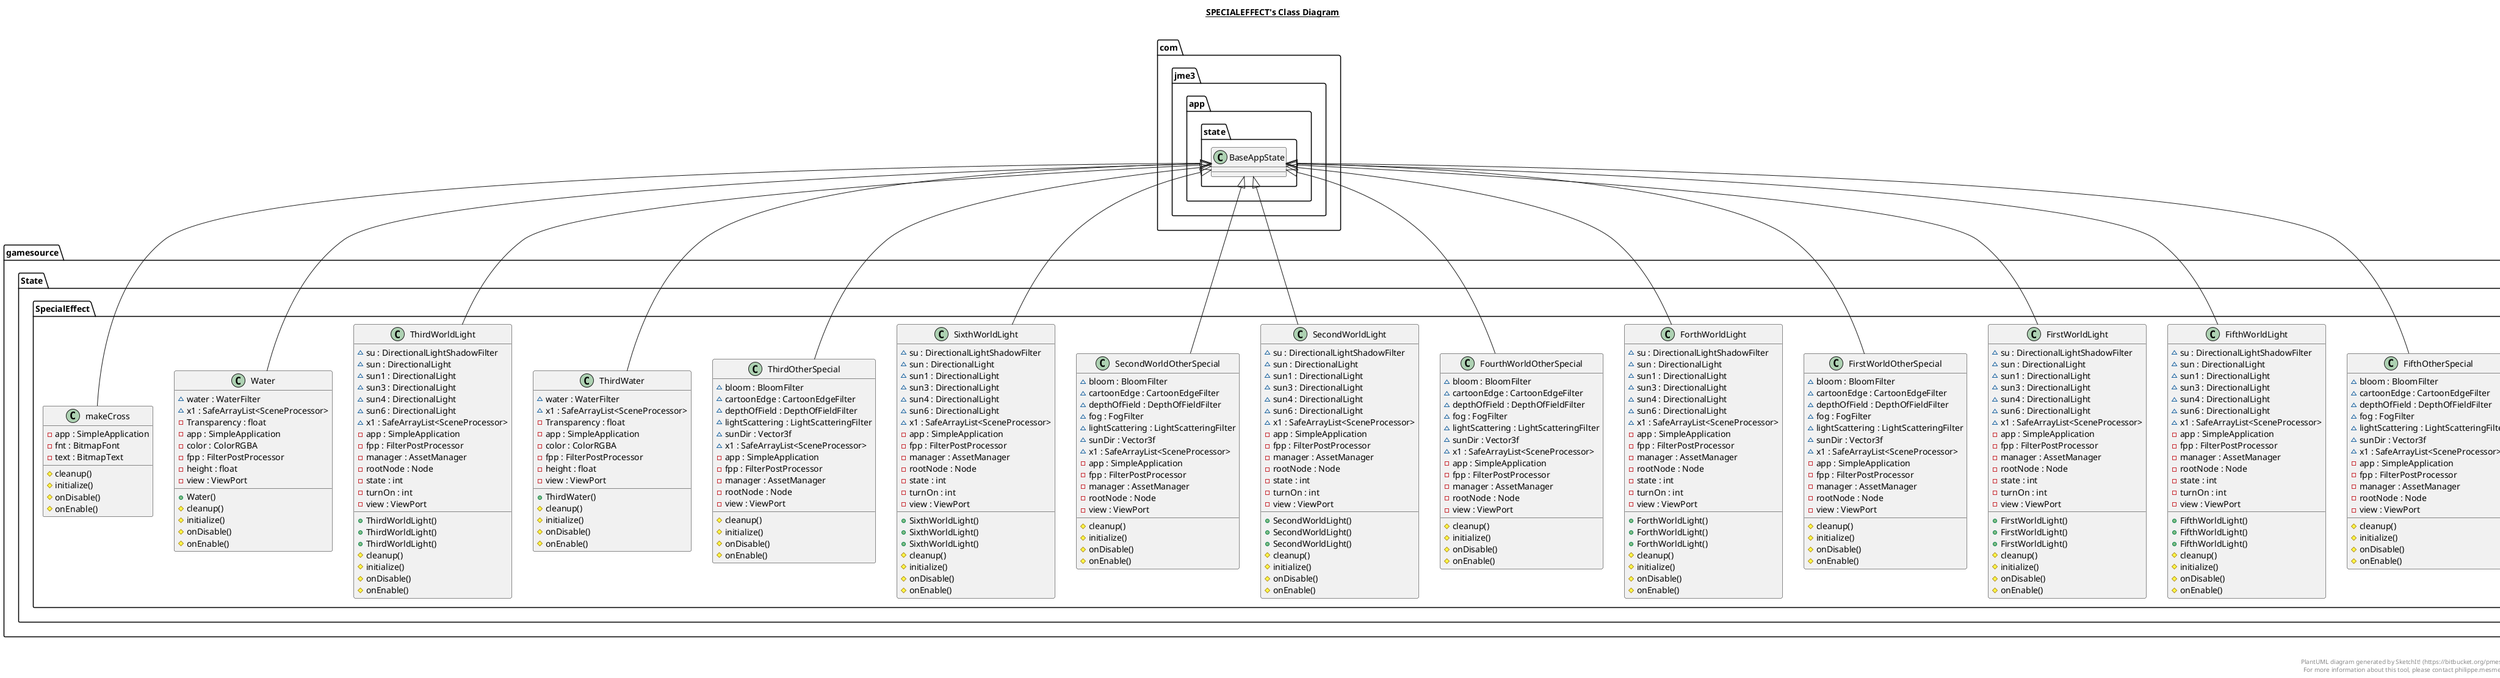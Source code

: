 @startuml

title __SPECIALEFFECT's Class Diagram__\n

  namespace gamesource {
    namespace State {
      namespace SpecialEffect {
        class gamesource.State.SpecialEffect.FifthOtherSpecial {
            ~ bloom : BloomFilter
            ~ cartoonEdge : CartoonEdgeFilter
            ~ depthOfField : DepthOfFieldFilter
            ~ fog : FogFilter
            ~ lightScattering : LightScatteringFilter
            ~ sunDir : Vector3f
            ~ x1 : SafeArrayList<SceneProcessor>
            - app : SimpleApplication
            - fpp : FilterPostProcessor
            - manager : AssetManager
            - rootNode : Node
            - view : ViewPort
            # cleanup()
            # initialize()
            # onDisable()
            # onEnable()
        }
      }
    }
  }
  

  namespace gamesource {
    namespace State {
      namespace SpecialEffect {
        class gamesource.State.SpecialEffect.FifthWorldLight {
            ~ su : DirectionalLightShadowFilter
            ~ sun : DirectionalLight
            ~ sun1 : DirectionalLight
            ~ sun3 : DirectionalLight
            ~ sun4 : DirectionalLight
            ~ sun6 : DirectionalLight
            ~ x1 : SafeArrayList<SceneProcessor>
            - app : SimpleApplication
            - fpp : FilterPostProcessor
            - manager : AssetManager
            - rootNode : Node
            - state : int
            - turnOn : int
            - view : ViewPort
            + FifthWorldLight()
            + FifthWorldLight()
            + FifthWorldLight()
            # cleanup()
            # initialize()
            # onDisable()
            # onEnable()
        }
      }
    }
  }
  

  namespace gamesource {
    namespace State {
      namespace SpecialEffect {
        class gamesource.State.SpecialEffect.FirstWorldLight {
            ~ su : DirectionalLightShadowFilter
            ~ sun : DirectionalLight
            ~ sun1 : DirectionalLight
            ~ sun3 : DirectionalLight
            ~ sun4 : DirectionalLight
            ~ sun6 : DirectionalLight
            ~ x1 : SafeArrayList<SceneProcessor>
            - app : SimpleApplication
            - fpp : FilterPostProcessor
            - manager : AssetManager
            - rootNode : Node
            - state : int
            - turnOn : int
            - view : ViewPort
            + FirstWorldLight()
            + FirstWorldLight()
            + FirstWorldLight()
            # cleanup()
            # initialize()
            # onDisable()
            # onEnable()
        }
      }
    }
  }
  

  namespace gamesource {
    namespace State {
      namespace SpecialEffect {
        class gamesource.State.SpecialEffect.FirstWorldOtherSpecial {
            ~ bloom : BloomFilter
            ~ cartoonEdge : CartoonEdgeFilter
            ~ depthOfField : DepthOfFieldFilter
            ~ fog : FogFilter
            ~ lightScattering : LightScatteringFilter
            ~ sunDir : Vector3f
            ~ x1 : SafeArrayList<SceneProcessor>
            - app : SimpleApplication
            - fpp : FilterPostProcessor
            - manager : AssetManager
            - rootNode : Node
            - view : ViewPort
            # cleanup()
            # initialize()
            # onDisable()
            # onEnable()
        }
      }
    }
  }
  

  namespace gamesource {
    namespace State {
      namespace SpecialEffect {
        class gamesource.State.SpecialEffect.ForthWorldLight {
            ~ su : DirectionalLightShadowFilter
            ~ sun : DirectionalLight
            ~ sun1 : DirectionalLight
            ~ sun3 : DirectionalLight
            ~ sun4 : DirectionalLight
            ~ sun6 : DirectionalLight
            ~ x1 : SafeArrayList<SceneProcessor>
            - app : SimpleApplication
            - fpp : FilterPostProcessor
            - manager : AssetManager
            - rootNode : Node
            - state : int
            - turnOn : int
            - view : ViewPort
            + ForthWorldLight()
            + ForthWorldLight()
            + ForthWorldLight()
            # cleanup()
            # initialize()
            # onDisable()
            # onEnable()
        }
      }
    }
  }
  

  namespace gamesource {
    namespace State {
      namespace SpecialEffect {
        class gamesource.State.SpecialEffect.FourthWorldOtherSpecial {
            ~ bloom : BloomFilter
            ~ cartoonEdge : CartoonEdgeFilter
            ~ depthOfField : DepthOfFieldFilter
            ~ fog : FogFilter
            ~ lightScattering : LightScatteringFilter
            ~ sunDir : Vector3f
            ~ x1 : SafeArrayList<SceneProcessor>
            - app : SimpleApplication
            - fpp : FilterPostProcessor
            - manager : AssetManager
            - rootNode : Node
            - view : ViewPort
            # cleanup()
            # initialize()
            # onDisable()
            # onEnable()
        }
      }
    }
  }
  

  namespace gamesource {
    namespace State {
      namespace SpecialEffect {
        class gamesource.State.SpecialEffect.SecondWorldLight {
            ~ su : DirectionalLightShadowFilter
            ~ sun : DirectionalLight
            ~ sun1 : DirectionalLight
            ~ sun3 : DirectionalLight
            ~ sun4 : DirectionalLight
            ~ sun6 : DirectionalLight
            ~ x1 : SafeArrayList<SceneProcessor>
            - app : SimpleApplication
            - fpp : FilterPostProcessor
            - manager : AssetManager
            - rootNode : Node
            - state : int
            - turnOn : int
            - view : ViewPort
            + SecondWorldLight()
            + SecondWorldLight()
            + SecondWorldLight()
            # cleanup()
            # initialize()
            # onDisable()
            # onEnable()
        }
      }
    }
  }
  

  namespace gamesource {
    namespace State {
      namespace SpecialEffect {
        class gamesource.State.SpecialEffect.SecondWorldOtherSpecial {
            ~ bloom : BloomFilter
            ~ cartoonEdge : CartoonEdgeFilter
            ~ depthOfField : DepthOfFieldFilter
            ~ fog : FogFilter
            ~ lightScattering : LightScatteringFilter
            ~ sunDir : Vector3f
            ~ x1 : SafeArrayList<SceneProcessor>
            - app : SimpleApplication
            - fpp : FilterPostProcessor
            - manager : AssetManager
            - rootNode : Node
            - view : ViewPort
            # cleanup()
            # initialize()
            # onDisable()
            # onEnable()
        }
      }
    }
  }
  

  namespace gamesource {
    namespace State {
      namespace SpecialEffect {
        class gamesource.State.SpecialEffect.SixthWorldLight {
            ~ su : DirectionalLightShadowFilter
            ~ sun : DirectionalLight
            ~ sun1 : DirectionalLight
            ~ sun3 : DirectionalLight
            ~ sun4 : DirectionalLight
            ~ sun6 : DirectionalLight
            ~ x1 : SafeArrayList<SceneProcessor>
            - app : SimpleApplication
            - fpp : FilterPostProcessor
            - manager : AssetManager
            - rootNode : Node
            - state : int
            - turnOn : int
            - view : ViewPort
            + SixthWorldLight()
            + SixthWorldLight()
            + SixthWorldLight()
            # cleanup()
            # initialize()
            # onDisable()
            # onEnable()
        }
      }
    }
  }
  

  namespace gamesource {
    namespace State {
      namespace SpecialEffect {
        class gamesource.State.SpecialEffect.ThirdOtherSpecial {
            ~ bloom : BloomFilter
            ~ cartoonEdge : CartoonEdgeFilter
            ~ depthOfField : DepthOfFieldFilter
            ~ lightScattering : LightScatteringFilter
            ~ sunDir : Vector3f
            ~ x1 : SafeArrayList<SceneProcessor>
            - app : SimpleApplication
            - fpp : FilterPostProcessor
            - manager : AssetManager
            - rootNode : Node
            - view : ViewPort
            # cleanup()
            # initialize()
            # onDisable()
            # onEnable()
        }
      }
    }
  }
  

  namespace gamesource {
    namespace State {
      namespace SpecialEffect {
        class gamesource.State.SpecialEffect.ThirdWater {
            ~ water : WaterFilter
            ~ x1 : SafeArrayList<SceneProcessor>
            - Transparency : float
            - app : SimpleApplication
            - color : ColorRGBA
            - fpp : FilterPostProcessor
            - height : float
            - view : ViewPort
            + ThirdWater()
            # cleanup()
            # initialize()
            # onDisable()
            # onEnable()
        }
      }
    }
  }
  

  namespace gamesource {
    namespace State {
      namespace SpecialEffect {
        class gamesource.State.SpecialEffect.ThirdWorldLight {
            ~ su : DirectionalLightShadowFilter
            ~ sun : DirectionalLight
            ~ sun1 : DirectionalLight
            ~ sun3 : DirectionalLight
            ~ sun4 : DirectionalLight
            ~ sun6 : DirectionalLight
            ~ x1 : SafeArrayList<SceneProcessor>
            - app : SimpleApplication
            - fpp : FilterPostProcessor
            - manager : AssetManager
            - rootNode : Node
            - state : int
            - turnOn : int
            - view : ViewPort
            + ThirdWorldLight()
            + ThirdWorldLight()
            + ThirdWorldLight()
            # cleanup()
            # initialize()
            # onDisable()
            # onEnable()
        }
      }
    }
  }
  

  namespace gamesource {
    namespace State {
      namespace SpecialEffect {
        class gamesource.State.SpecialEffect.Water {
            ~ water : WaterFilter
            ~ x1 : SafeArrayList<SceneProcessor>
            - Transparency : float
            - app : SimpleApplication
            - color : ColorRGBA
            - fpp : FilterPostProcessor
            - height : float
            - view : ViewPort
            + Water()
            # cleanup()
            # initialize()
            # onDisable()
            # onEnable()
        }
      }
    }
  }
  

  namespace gamesource {
    namespace State {
      namespace SpecialEffect {
        class gamesource.State.SpecialEffect.makeCross {
            - app : SimpleApplication
            - fnt : BitmapFont
            - text : BitmapText
            # cleanup()
            # initialize()
            # onDisable()
            # onEnable()
        }
      }
    }
  }
  

  gamesource.State.SpecialEffect.FifthOtherSpecial -up-|> com.jme3.app.state.BaseAppState
  gamesource.State.SpecialEffect.FifthWorldLight -up-|> com.jme3.app.state.BaseAppState
  gamesource.State.SpecialEffect.FirstWorldLight -up-|> com.jme3.app.state.BaseAppState
  gamesource.State.SpecialEffect.FirstWorldOtherSpecial -up-|> com.jme3.app.state.BaseAppState
  gamesource.State.SpecialEffect.ForthWorldLight -up-|> com.jme3.app.state.BaseAppState
  gamesource.State.SpecialEffect.FourthWorldOtherSpecial -up-|> com.jme3.app.state.BaseAppState
  gamesource.State.SpecialEffect.SecondWorldLight -up-|> com.jme3.app.state.BaseAppState
  gamesource.State.SpecialEffect.SecondWorldOtherSpecial -up-|> com.jme3.app.state.BaseAppState
  gamesource.State.SpecialEffect.SixthWorldLight -up-|> com.jme3.app.state.BaseAppState
  gamesource.State.SpecialEffect.ThirdOtherSpecial -up-|> com.jme3.app.state.BaseAppState
  gamesource.State.SpecialEffect.ThirdWater -up-|> com.jme3.app.state.BaseAppState
  gamesource.State.SpecialEffect.ThirdWorldLight -up-|> com.jme3.app.state.BaseAppState
  gamesource.State.SpecialEffect.Water -up-|> com.jme3.app.state.BaseAppState
  gamesource.State.SpecialEffect.makeCross -up-|> com.jme3.app.state.BaseAppState


right footer


PlantUML diagram generated by SketchIt! (https://bitbucket.org/pmesmeur/sketch.it)
For more information about this tool, please contact philippe.mesmeur@gmail.com
endfooter

@enduml
